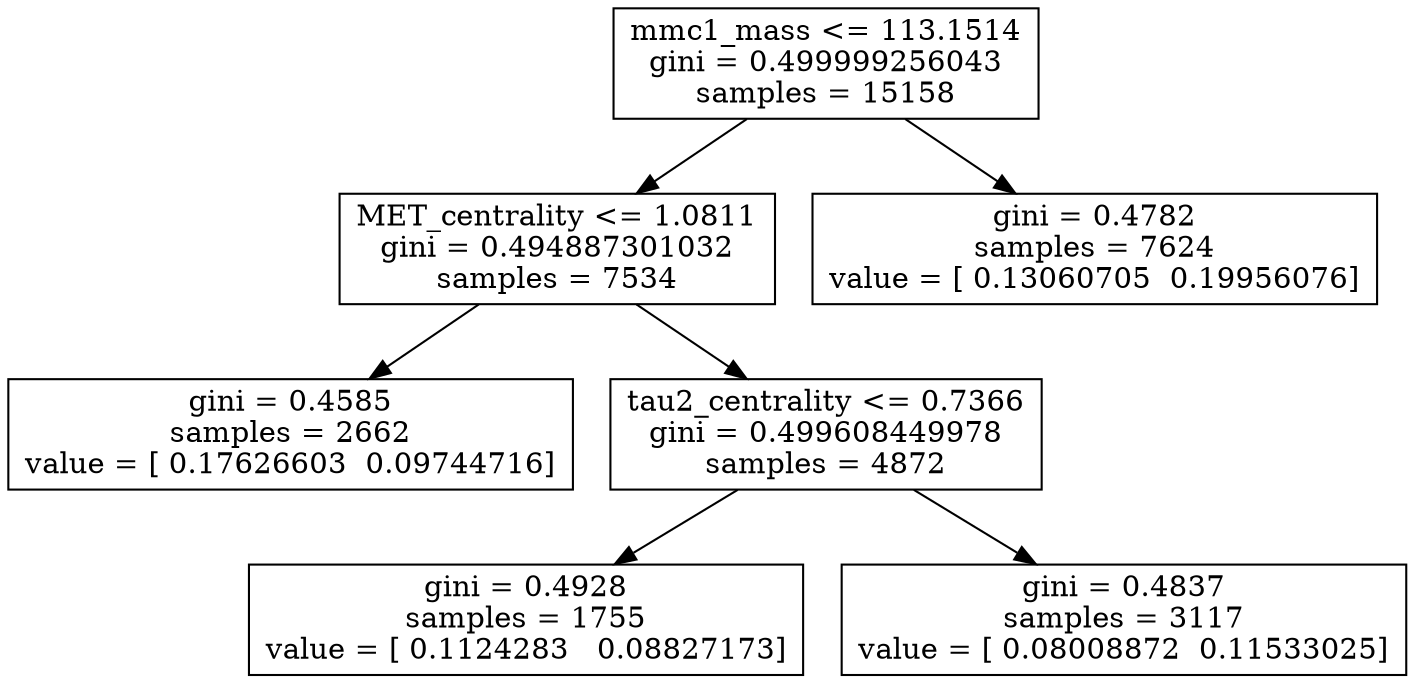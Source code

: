 digraph Tree {
0 [label="mmc1_mass <= 113.1514\ngini = 0.499999256043\nsamples = 15158", shape="box"] ;
1 [label="MET_centrality <= 1.0811\ngini = 0.494887301032\nsamples = 7534", shape="box"] ;
0 -> 1 ;
2 [label="gini = 0.4585\nsamples = 2662\nvalue = [ 0.17626603  0.09744716]", shape="box"] ;
1 -> 2 ;
3 [label="tau2_centrality <= 0.7366\ngini = 0.499608449978\nsamples = 4872", shape="box"] ;
1 -> 3 ;
4 [label="gini = 0.4928\nsamples = 1755\nvalue = [ 0.1124283   0.08827173]", shape="box"] ;
3 -> 4 ;
5 [label="gini = 0.4837\nsamples = 3117\nvalue = [ 0.08008872  0.11533025]", shape="box"] ;
3 -> 5 ;
6 [label="gini = 0.4782\nsamples = 7624\nvalue = [ 0.13060705  0.19956076]", shape="box"] ;
0 -> 6 ;
}